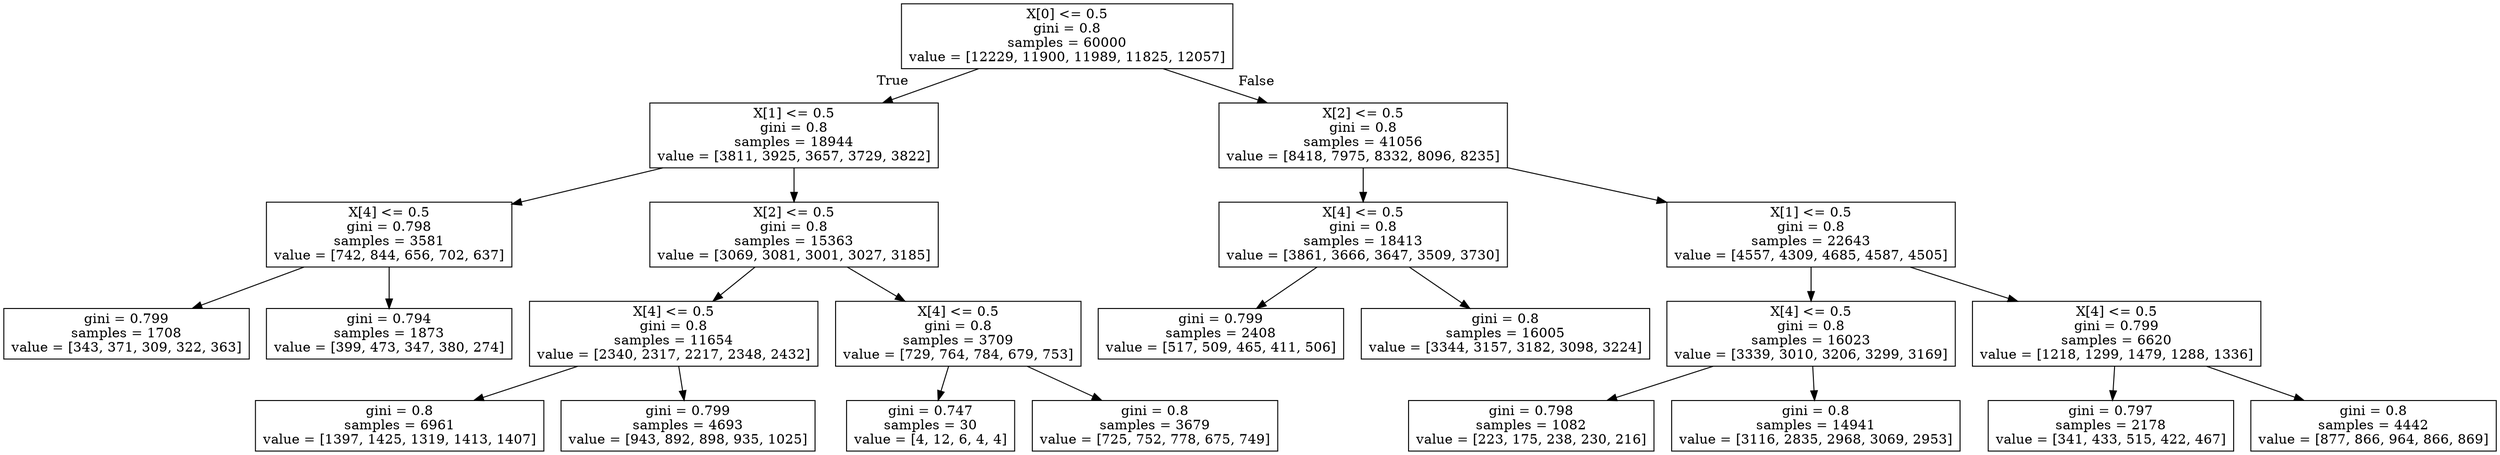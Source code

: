 digraph Tree {
node [shape=box] ;
0 [label="X[0] <= 0.5\ngini = 0.8\nsamples = 60000\nvalue = [12229, 11900, 11989, 11825, 12057]"] ;
1 [label="X[1] <= 0.5\ngini = 0.8\nsamples = 18944\nvalue = [3811, 3925, 3657, 3729, 3822]"] ;
0 -> 1 [labeldistance=2.5, labelangle=45, headlabel="True"] ;
2 [label="X[4] <= 0.5\ngini = 0.798\nsamples = 3581\nvalue = [742, 844, 656, 702, 637]"] ;
1 -> 2 ;
3 [label="gini = 0.799\nsamples = 1708\nvalue = [343, 371, 309, 322, 363]"] ;
2 -> 3 ;
4 [label="gini = 0.794\nsamples = 1873\nvalue = [399, 473, 347, 380, 274]"] ;
2 -> 4 ;
5 [label="X[2] <= 0.5\ngini = 0.8\nsamples = 15363\nvalue = [3069, 3081, 3001, 3027, 3185]"] ;
1 -> 5 ;
6 [label="X[4] <= 0.5\ngini = 0.8\nsamples = 11654\nvalue = [2340, 2317, 2217, 2348, 2432]"] ;
5 -> 6 ;
7 [label="gini = 0.8\nsamples = 6961\nvalue = [1397, 1425, 1319, 1413, 1407]"] ;
6 -> 7 ;
8 [label="gini = 0.799\nsamples = 4693\nvalue = [943, 892, 898, 935, 1025]"] ;
6 -> 8 ;
9 [label="X[4] <= 0.5\ngini = 0.8\nsamples = 3709\nvalue = [729, 764, 784, 679, 753]"] ;
5 -> 9 ;
10 [label="gini = 0.747\nsamples = 30\nvalue = [4, 12, 6, 4, 4]"] ;
9 -> 10 ;
11 [label="gini = 0.8\nsamples = 3679\nvalue = [725, 752, 778, 675, 749]"] ;
9 -> 11 ;
12 [label="X[2] <= 0.5\ngini = 0.8\nsamples = 41056\nvalue = [8418, 7975, 8332, 8096, 8235]"] ;
0 -> 12 [labeldistance=2.5, labelangle=-45, headlabel="False"] ;
13 [label="X[4] <= 0.5\ngini = 0.8\nsamples = 18413\nvalue = [3861, 3666, 3647, 3509, 3730]"] ;
12 -> 13 ;
14 [label="gini = 0.799\nsamples = 2408\nvalue = [517, 509, 465, 411, 506]"] ;
13 -> 14 ;
15 [label="gini = 0.8\nsamples = 16005\nvalue = [3344, 3157, 3182, 3098, 3224]"] ;
13 -> 15 ;
16 [label="X[1] <= 0.5\ngini = 0.8\nsamples = 22643\nvalue = [4557, 4309, 4685, 4587, 4505]"] ;
12 -> 16 ;
17 [label="X[4] <= 0.5\ngini = 0.8\nsamples = 16023\nvalue = [3339, 3010, 3206, 3299, 3169]"] ;
16 -> 17 ;
18 [label="gini = 0.798\nsamples = 1082\nvalue = [223, 175, 238, 230, 216]"] ;
17 -> 18 ;
19 [label="gini = 0.8\nsamples = 14941\nvalue = [3116, 2835, 2968, 3069, 2953]"] ;
17 -> 19 ;
20 [label="X[4] <= 0.5\ngini = 0.799\nsamples = 6620\nvalue = [1218, 1299, 1479, 1288, 1336]"] ;
16 -> 20 ;
21 [label="gini = 0.797\nsamples = 2178\nvalue = [341, 433, 515, 422, 467]"] ;
20 -> 21 ;
22 [label="gini = 0.8\nsamples = 4442\nvalue = [877, 866, 964, 866, 869]"] ;
20 -> 22 ;
}